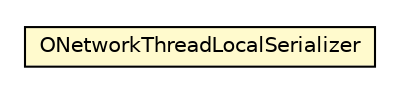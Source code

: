 #!/usr/local/bin/dot
#
# Class diagram 
# Generated by UMLGraph version R5_6-24-gf6e263 (http://www.umlgraph.org/)
#

digraph G {
	edge [fontname="Helvetica",fontsize=10,labelfontname="Helvetica",labelfontsize=10];
	node [fontname="Helvetica",fontsize=10,shape=plaintext];
	nodesep=0.25;
	ranksep=0.5;
	// com.orientechnologies.orient.core.serialization.serializer.ONetworkThreadLocalSerializer
	c2581869 [label=<<table title="com.orientechnologies.orient.core.serialization.serializer.ONetworkThreadLocalSerializer" border="0" cellborder="1" cellspacing="0" cellpadding="2" port="p" bgcolor="lemonChiffon" href="./ONetworkThreadLocalSerializer.html">
		<tr><td><table border="0" cellspacing="0" cellpadding="1">
<tr><td align="center" balign="center"> ONetworkThreadLocalSerializer </td></tr>
		</table></td></tr>
		</table>>, URL="./ONetworkThreadLocalSerializer.html", fontname="Helvetica", fontcolor="black", fontsize=10.0];
}

